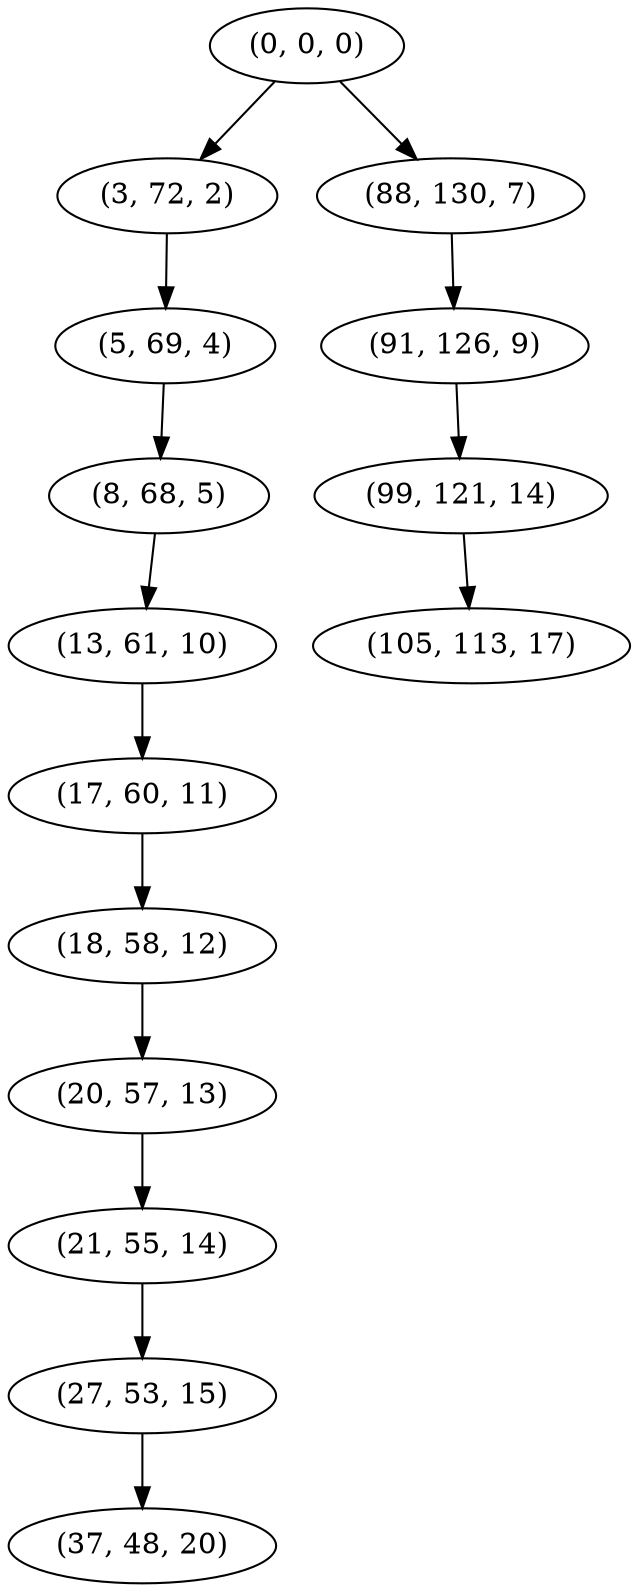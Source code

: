 digraph tree {
    "(0, 0, 0)";
    "(3, 72, 2)";
    "(5, 69, 4)";
    "(8, 68, 5)";
    "(13, 61, 10)";
    "(17, 60, 11)";
    "(18, 58, 12)";
    "(20, 57, 13)";
    "(21, 55, 14)";
    "(27, 53, 15)";
    "(37, 48, 20)";
    "(88, 130, 7)";
    "(91, 126, 9)";
    "(99, 121, 14)";
    "(105, 113, 17)";
    "(0, 0, 0)" -> "(3, 72, 2)";
    "(0, 0, 0)" -> "(88, 130, 7)";
    "(3, 72, 2)" -> "(5, 69, 4)";
    "(5, 69, 4)" -> "(8, 68, 5)";
    "(8, 68, 5)" -> "(13, 61, 10)";
    "(13, 61, 10)" -> "(17, 60, 11)";
    "(17, 60, 11)" -> "(18, 58, 12)";
    "(18, 58, 12)" -> "(20, 57, 13)";
    "(20, 57, 13)" -> "(21, 55, 14)";
    "(21, 55, 14)" -> "(27, 53, 15)";
    "(27, 53, 15)" -> "(37, 48, 20)";
    "(88, 130, 7)" -> "(91, 126, 9)";
    "(91, 126, 9)" -> "(99, 121, 14)";
    "(99, 121, 14)" -> "(105, 113, 17)";
}
